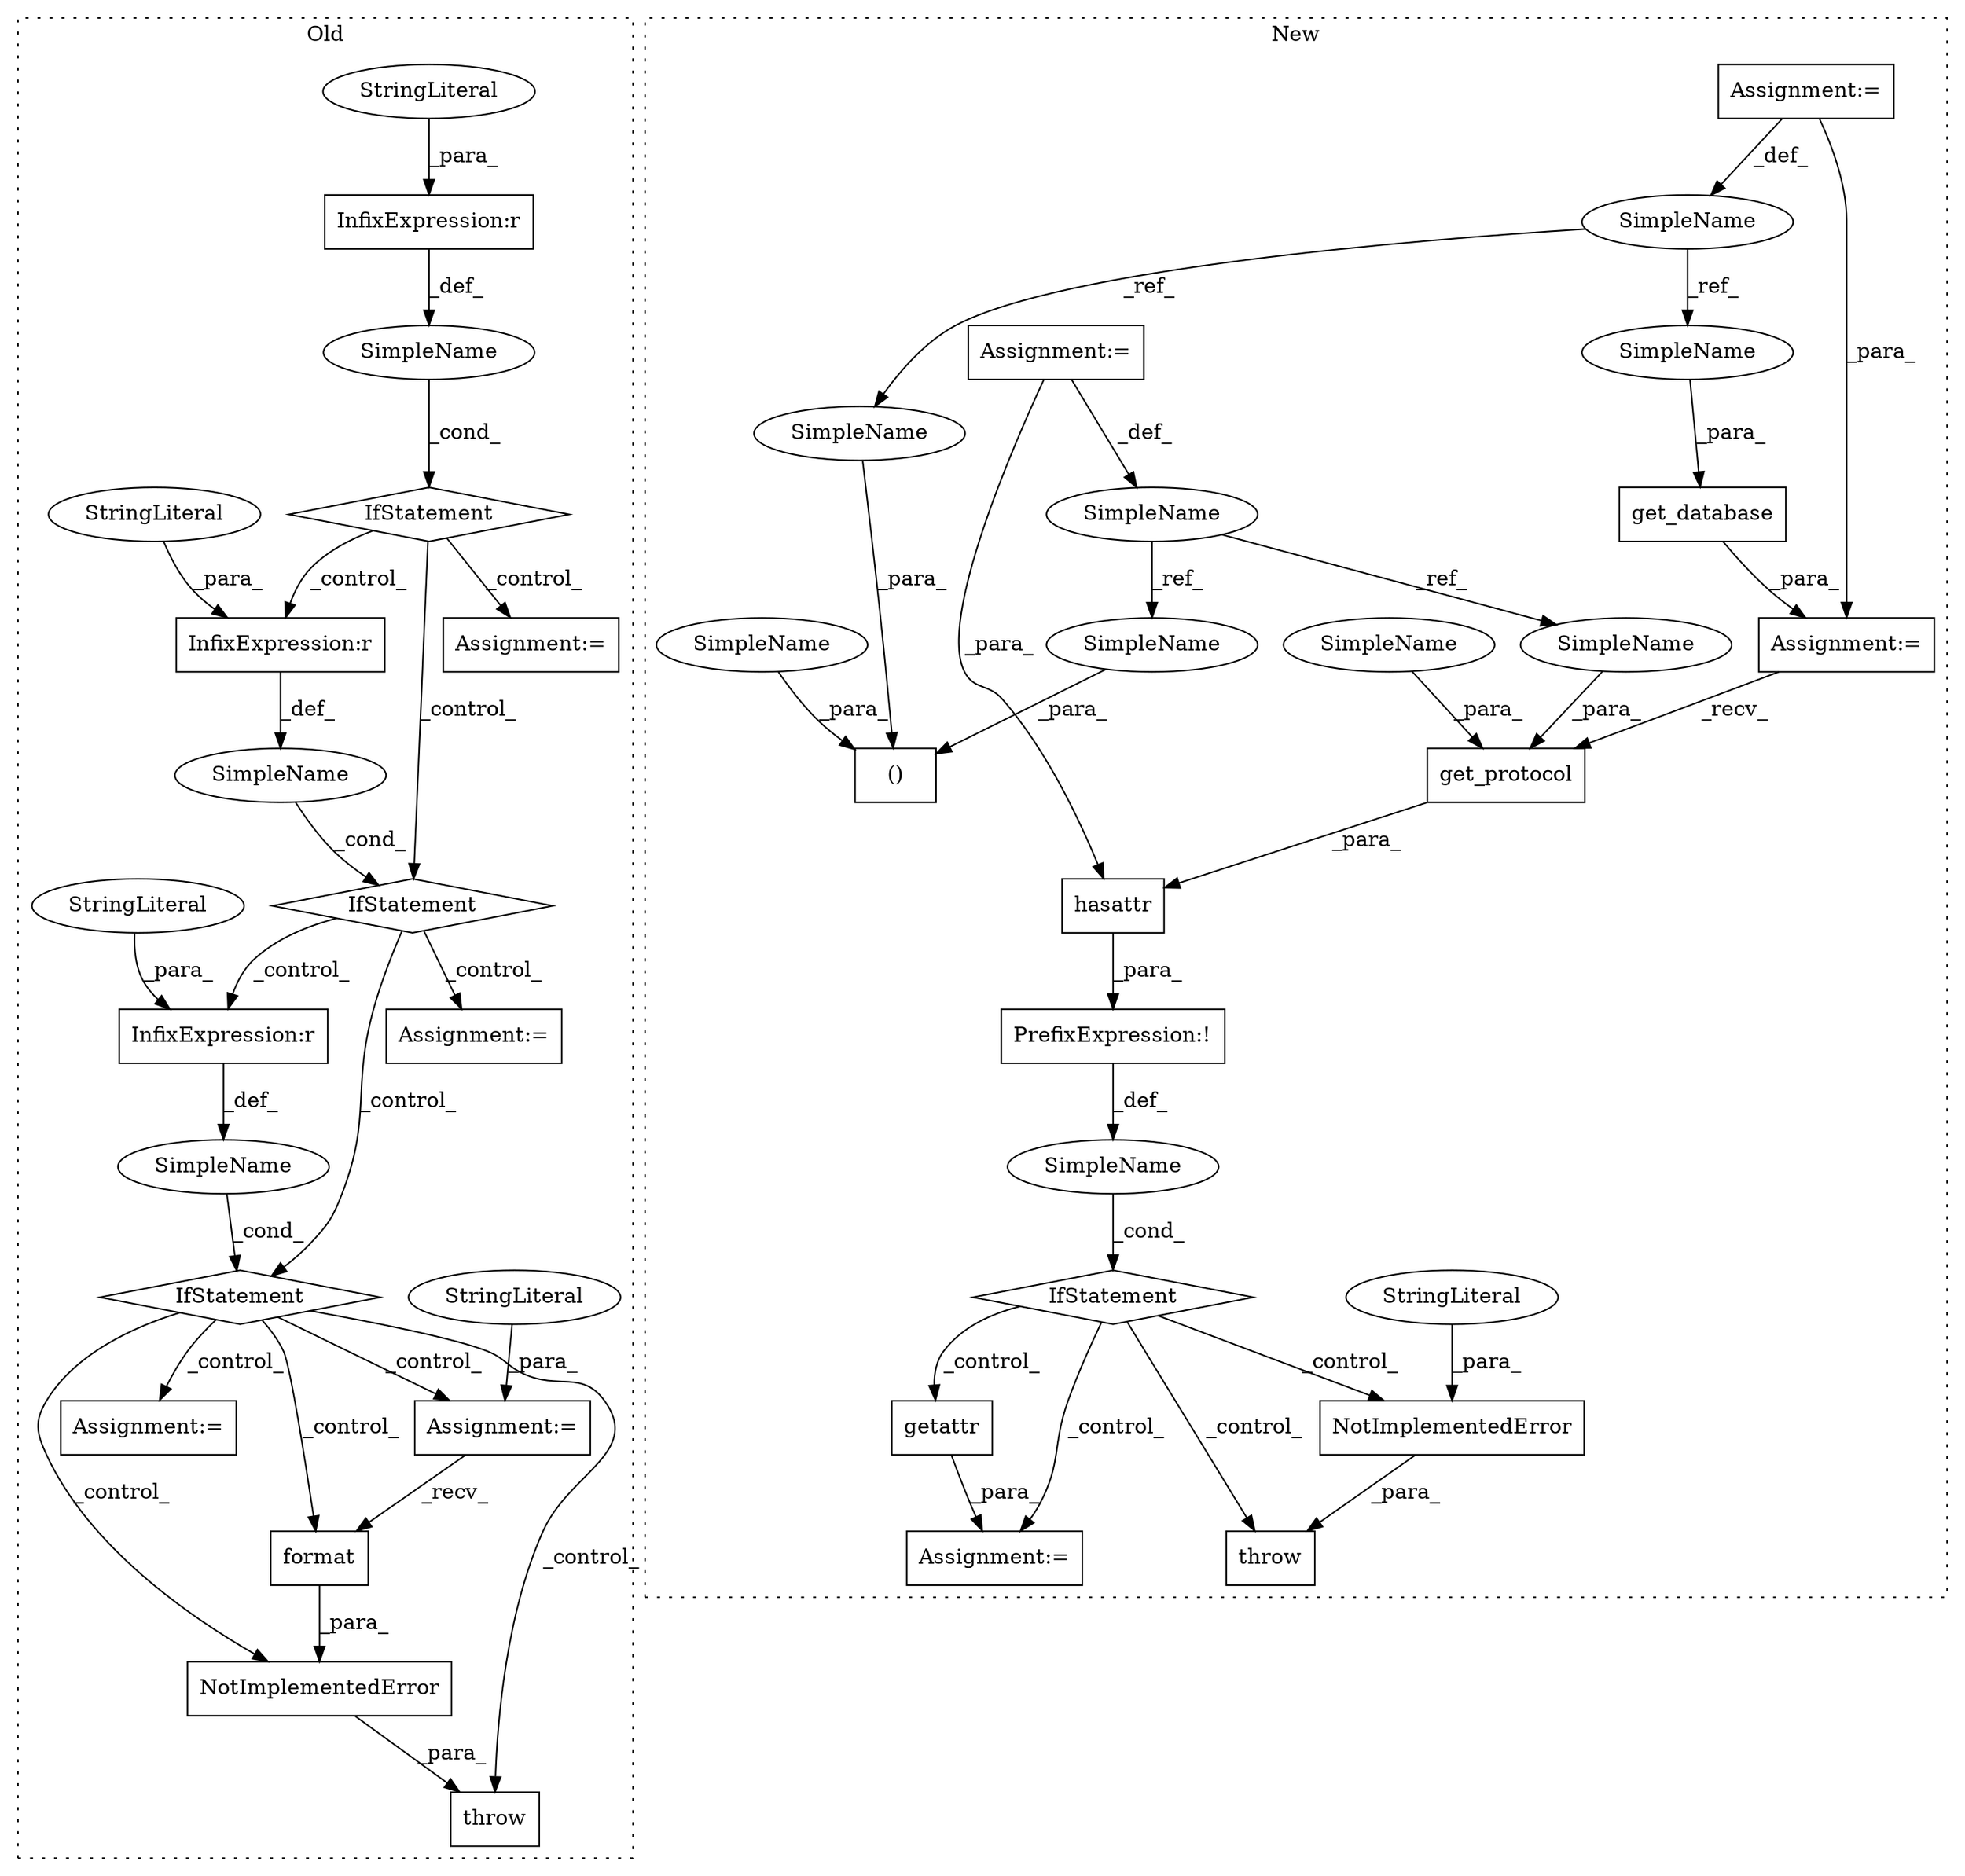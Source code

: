 digraph G {
subgraph cluster0 {
1 [label="throw" a="53" s="2487" l="6" shape="box"];
3 [label="IfStatement" a="25" s="2260,2281" l="4,2" shape="diamond"];
4 [label="SimpleName" a="42" s="" l="" shape="ellipse"];
6 [label="IfStatement" a="25" s="2088,2110" l="4,2" shape="diamond"];
7 [label="SimpleName" a="42" s="" l="" shape="ellipse"];
8 [label="InfixExpression:r" a="27" s="2270" l="4" shape="box"];
9 [label="IfStatement" a="25" s="2345,2364" l="4,2" shape="diamond"];
12 [label="SimpleName" a="42" s="" l="" shape="ellipse"];
13 [label="StringLiteral" a="45" s="2274" l="7" shape="ellipse"];
14 [label="InfixExpression:r" a="27" s="2099" l="4" shape="box"];
15 [label="StringLiteral" a="45" s="2103" l="7" shape="ellipse"];
16 [label="InfixExpression:r" a="27" s="2355" l="4" shape="box"];
17 [label="StringLiteral" a="45" s="2359" l="5" shape="ellipse"];
20 [label="format" a="32" s="2517,2530" l="7,1" shape="box"];
25 [label="NotImplementedError" a="32" s="2493,2531" l="20,1" shape="box"];
31 [label="Assignment:=" a="7" s="2388" l="1" shape="box"];
32 [label="Assignment:=" a="7" s="2123" l="1" shape="box"];
34 [label="Assignment:=" a="7" s="2433" l="1" shape="box"];
36 [label="Assignment:=" a="7" s="2305" l="1" shape="box"];
37 [label="StringLiteral" a="45" s="2434" l="45" shape="ellipse"];
label = "Old";
style="dotted";
}
subgraph cluster1 {
2 [label="getattr" a="32" s="2365" l="9" shape="box"];
5 [label="Assignment:=" a="7" s="2364" l="1" shape="box"];
10 [label="IfStatement" a="25" s="2270,2299" l="4,2" shape="diamond"];
11 [label="SimpleName" a="42" s="" l="" shape="ellipse"];
18 [label="get_protocol" a="32" s="2237,2263" l="13,1" shape="box"];
19 [label="PrefixExpression:!" a="38" s="2274" l="1" shape="box"];
21 [label="throw" a="53" s="2309" l="6" shape="box"];
22 [label="SimpleName" a="42" s="1764" l="4" shape="ellipse"];
23 [label="()" a="106" s="2087" l="59" shape="box"];
24 [label="NotImplementedError" a="32" s="2315,2337" l="20,1" shape="box"];
26 [label="StringLiteral" a="45" s="2335" l="2" shape="ellipse"];
27 [label="get_database" a="32" s="2181,2212" l="13,1" shape="box"];
28 [label="SimpleName" a="42" s="1905" l="2" shape="ellipse"];
29 [label="hasattr" a="32" s="2275,2298" l="8,1" shape="box"];
30 [label="Assignment:=" a="7" s="1764" l="4" shape="box"];
33 [label="Assignment:=" a="7" s="2180" l="1" shape="box"];
35 [label="Assignment:=" a="7" s="1905" l="2" shape="box"];
38 [label="SimpleName" a="42" s="2255" l="8" shape="ellipse"];
39 [label="SimpleName" a="42" s="2119" l="8" shape="ellipse"];
40 [label="SimpleName" a="42" s="2194" l="2" shape="ellipse"];
41 [label="SimpleName" a="42" s="2087" l="2" shape="ellipse"];
42 [label="SimpleName" a="42" s="2250" l="4" shape="ellipse"];
43 [label="SimpleName" a="42" s="2102" l="4" shape="ellipse"];
label = "New";
style="dotted";
}
2 -> 5 [label="_para_"];
3 -> 9 [label="_control_"];
3 -> 16 [label="_control_"];
3 -> 36 [label="_control_"];
4 -> 3 [label="_cond_"];
6 -> 32 [label="_control_"];
6 -> 3 [label="_control_"];
6 -> 8 [label="_control_"];
7 -> 6 [label="_cond_"];
8 -> 4 [label="_def_"];
9 -> 20 [label="_control_"];
9 -> 1 [label="_control_"];
9 -> 34 [label="_control_"];
9 -> 25 [label="_control_"];
9 -> 31 [label="_control_"];
10 -> 21 [label="_control_"];
10 -> 2 [label="_control_"];
10 -> 5 [label="_control_"];
10 -> 24 [label="_control_"];
11 -> 10 [label="_cond_"];
12 -> 9 [label="_cond_"];
13 -> 8 [label="_para_"];
14 -> 7 [label="_def_"];
15 -> 14 [label="_para_"];
16 -> 12 [label="_def_"];
17 -> 16 [label="_para_"];
18 -> 29 [label="_para_"];
19 -> 11 [label="_def_"];
20 -> 25 [label="_para_"];
22 -> 43 [label="_ref_"];
22 -> 42 [label="_ref_"];
24 -> 21 [label="_para_"];
25 -> 1 [label="_para_"];
26 -> 24 [label="_para_"];
27 -> 33 [label="_para_"];
28 -> 40 [label="_ref_"];
28 -> 41 [label="_ref_"];
29 -> 19 [label="_para_"];
30 -> 29 [label="_para_"];
30 -> 22 [label="_def_"];
33 -> 18 [label="_recv_"];
34 -> 20 [label="_recv_"];
35 -> 33 [label="_para_"];
35 -> 28 [label="_def_"];
37 -> 34 [label="_para_"];
38 -> 18 [label="_para_"];
39 -> 23 [label="_para_"];
40 -> 27 [label="_para_"];
41 -> 23 [label="_para_"];
42 -> 18 [label="_para_"];
43 -> 23 [label="_para_"];
}